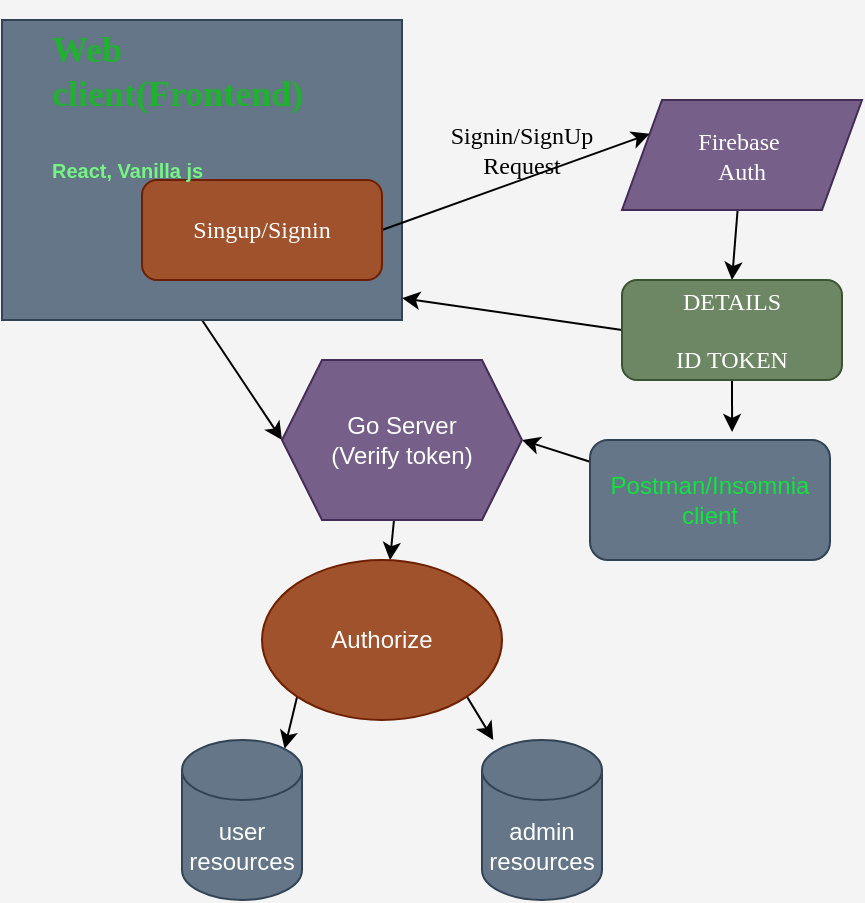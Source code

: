 <mxfile><diagram id="H1SSWATA6ZZVt--nnhAP" name="Page-1"><mxGraphModel dx="576" dy="457" grid="1" gridSize="10" guides="1" tooltips="1" connect="1" arrows="1" fold="1" page="1" pageScale="1" pageWidth="827" pageHeight="1169" background="#f4f4f5" math="0" shadow="0"><root><mxCell id="0"/><mxCell id="1" parent="0"/><mxCell id="40" style="edgeStyle=none;html=1;entryX=0.5;entryY=0;entryDx=0;entryDy=0;fontFamily=Times New Roman;fontColor=#FFFFFF;" edge="1" parent="1" source="41" target="50"><mxGeometry relative="1" as="geometry"/></mxCell><mxCell id="41" value="Firebase&amp;nbsp;&lt;br&gt;Auth" style="shape=parallelogram;perimeter=parallelogramPerimeter;whiteSpace=wrap;html=1;fixedSize=1;fontFamily=Times New Roman;fillColor=#76608a;fontColor=#ffffff;strokeColor=#432D57;" vertex="1" parent="1"><mxGeometry x="370" y="100" width="120" height="55" as="geometry"/></mxCell><mxCell id="42" style="edgeStyle=none;html=1;exitX=0.5;exitY=1;exitDx=0;exitDy=0;entryX=0;entryY=0.5;entryDx=0;entryDy=0;fontColor=#10e53b;" edge="1" parent="1" source="43" target="55"><mxGeometry relative="1" as="geometry"/></mxCell><mxCell id="43" value="" style="rounded=0;whiteSpace=wrap;html=1;fontFamily=Times New Roman;fontColor=#ffffff;fillColor=#647687;strokeColor=#314354;" vertex="1" parent="1"><mxGeometry x="60" y="60" width="200" height="150" as="geometry"/></mxCell><mxCell id="44" style="edgeStyle=none;html=1;exitX=1;exitY=0.5;exitDx=0;exitDy=0;entryX=0;entryY=0.25;entryDx=0;entryDy=0;" edge="1" parent="1" source="45" target="41"><mxGeometry relative="1" as="geometry"/></mxCell><mxCell id="45" value="Singup/Signin" style="rounded=1;whiteSpace=wrap;html=1;fontFamily=Times New Roman;fillColor=#a0522d;fontColor=#ffffff;strokeColor=#6D1F00;" vertex="1" parent="1"><mxGeometry x="130" y="140" width="120" height="50" as="geometry"/></mxCell><mxCell id="46" value="&lt;h2&gt;&lt;span style=&quot;background-color: initial;&quot;&gt;&lt;font face=&quot;Times New Roman&quot;&gt;Web client(Frontend)&lt;/font&gt;&lt;/span&gt;&lt;/h2&gt;&lt;h2&gt;&lt;font color=&quot;#75f584&quot; style=&quot;font-size: 10px;&quot;&gt;React, Vanilla js&lt;/font&gt;&lt;/h2&gt;" style="text;html=1;spacing=5;spacingTop=-20;whiteSpace=wrap;overflow=hidden;rounded=0;fontColor=#20b131;" vertex="1" parent="1"><mxGeometry x="80" y="60" width="140" height="100" as="geometry"/></mxCell><mxCell id="47" value="Signin/SignUp&lt;br&gt;Request" style="text;html=1;strokeColor=none;fillColor=none;align=center;verticalAlign=middle;whiteSpace=wrap;rounded=0;fontFamily=Times New Roman;" vertex="1" parent="1"><mxGeometry x="290" y="110" width="60" height="30" as="geometry"/></mxCell><mxCell id="48" style="edgeStyle=none;html=1;exitX=0.5;exitY=1;exitDx=0;exitDy=0;entryX=0.592;entryY=-0.067;entryDx=0;entryDy=0;entryPerimeter=0;fontColor=#10e53b;" edge="1" parent="1" source="50" target="52"><mxGeometry relative="1" as="geometry"/></mxCell><mxCell id="49" style="edgeStyle=none;html=1;exitX=0;exitY=0.5;exitDx=0;exitDy=0;entryX=1;entryY=0.927;entryDx=0;entryDy=0;entryPerimeter=0;fontColor=#10e53b;" edge="1" parent="1" source="50" target="43"><mxGeometry relative="1" as="geometry"/></mxCell><mxCell id="50" value="DETAILS&lt;br&gt;&lt;br&gt;ID TOKEN" style="rounded=1;whiteSpace=wrap;html=1;fontFamily=Times New Roman;fontColor=#ffffff;fillColor=#6d8764;strokeColor=#3A5431;" vertex="1" parent="1"><mxGeometry x="370" y="190" width="110" height="50" as="geometry"/></mxCell><mxCell id="51" style="edgeStyle=none;html=1;entryX=1;entryY=0.5;entryDx=0;entryDy=0;fontColor=#10e53b;" edge="1" parent="1" source="52" target="55"><mxGeometry relative="1" as="geometry"/></mxCell><mxCell id="52" value="&lt;font color=&quot;#10e53b&quot;&gt;Postman/Insomnia&lt;br&gt;client&lt;/font&gt;" style="rounded=1;whiteSpace=wrap;html=1;fillColor=#647687;fontColor=#ffffff;strokeColor=#314354;" vertex="1" parent="1"><mxGeometry x="354" y="270" width="120" height="60" as="geometry"/></mxCell><mxCell id="53" value="" style="edgeStyle=none;html=1;fontColor=#10e53b;" edge="1" parent="1" source="55" target="58"><mxGeometry relative="1" as="geometry"/></mxCell><mxCell id="55" value="Go Server&lt;br&gt;(Verify token)" style="shape=hexagon;perimeter=hexagonPerimeter2;whiteSpace=wrap;html=1;fixedSize=1;fontColor=#ffffff;fillColor=#76608a;strokeColor=#432D57;" vertex="1" parent="1"><mxGeometry x="200" y="230" width="120" height="80" as="geometry"/></mxCell><mxCell id="61" style="edgeStyle=none;html=1;exitX=0;exitY=1;exitDx=0;exitDy=0;entryX=0.855;entryY=0;entryDx=0;entryDy=4.35;entryPerimeter=0;" edge="1" parent="1" source="58" target="59"><mxGeometry relative="1" as="geometry"/></mxCell><mxCell id="62" style="edgeStyle=none;html=1;exitX=1;exitY=1;exitDx=0;exitDy=0;" edge="1" parent="1" source="58" target="60"><mxGeometry relative="1" as="geometry"/></mxCell><mxCell id="58" value="Authorize" style="ellipse;whiteSpace=wrap;html=1;fontColor=#ffffff;fillColor=#a0522d;strokeColor=#6D1F00;" vertex="1" parent="1"><mxGeometry x="190" y="330" width="120" height="80" as="geometry"/></mxCell><mxCell id="59" value="user&lt;br&gt;resources" style="shape=cylinder3;whiteSpace=wrap;html=1;boundedLbl=1;backgroundOutline=1;size=15;fontColor=#ffffff;fillColor=#647687;strokeColor=#314354;" vertex="1" parent="1"><mxGeometry x="150" y="420" width="60" height="80" as="geometry"/></mxCell><mxCell id="60" value="admin&lt;br&gt;resources" style="shape=cylinder3;whiteSpace=wrap;html=1;boundedLbl=1;backgroundOutline=1;size=15;fontColor=#ffffff;fillColor=#647687;strokeColor=#314354;" vertex="1" parent="1"><mxGeometry x="300" y="420" width="60" height="80" as="geometry"/></mxCell></root></mxGraphModel></diagram></mxfile>